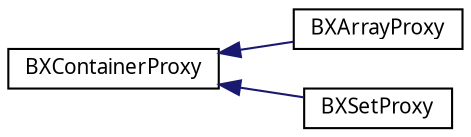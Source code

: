 digraph "Graphical Class Hierarchy"
{
  edge [fontname="LucidaGrande",fontsize="10",labelfontname="LucidaGrande",labelfontsize="10"];
  node [fontname="LucidaGrande",fontsize="10",shape=record];
  rankdir="LR";
  Node1 [label="BXContainerProxy",height=0.2,width=0.4,color="black", fillcolor="white", style="filled",URL="$interface_b_x_container_proxy.html",tooltip="A generic self-updating container proxy. "];
  Node1 -> Node2 [dir="back",color="midnightblue",fontsize="10",style="solid",fontname="LucidaGrande"];
  Node2 [label="BXArrayProxy",height=0.2,width=0.4,color="black", fillcolor="white", style="filled",URL="$interface_b_x_array_proxy.html",tooltip="An NSArray or NSMutableArray-style self-updating container proxy. "];
  Node1 -> Node3 [dir="back",color="midnightblue",fontsize="10",style="solid",fontname="LucidaGrande"];
  Node3 [label="BXSetProxy",height=0.2,width=0.4,color="black", fillcolor="white", style="filled",URL="$interface_b_x_set_proxy.html",tooltip="An NSMutableSet-style self-updating container proxy. "];
}

